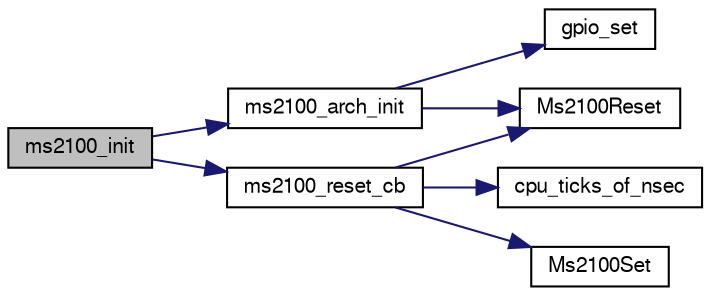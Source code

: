 digraph "ms2100_init"
{
  edge [fontname="FreeSans",fontsize="10",labelfontname="FreeSans",labelfontsize="10"];
  node [fontname="FreeSans",fontsize="10",shape=record];
  rankdir="LR";
  Node1 [label="ms2100_init",height=0.2,width=0.4,color="black", fillcolor="grey75", style="filled", fontcolor="black"];
  Node1 -> Node2 [color="midnightblue",fontsize="10",style="solid",fontname="FreeSans"];
  Node2 [label="ms2100_arch_init",height=0.2,width=0.4,color="black", fillcolor="white", style="filled",URL="$ms2100__arch_8c.html#a6c42c614481a60c538d48f9ceef25132"];
  Node2 -> Node3 [color="midnightblue",fontsize="10",style="solid",fontname="FreeSans"];
  Node3 [label="gpio_set",height=0.2,width=0.4,color="black", fillcolor="white", style="filled",URL="$chibios_2mcu__periph_2gpio__arch_8h.html#a0da8ef247730680b4ffa595d11069051",tooltip="Set a gpio output to high level. "];
  Node2 -> Node4 [color="midnightblue",fontsize="10",style="solid",fontname="FreeSans"];
  Node4 [label="Ms2100Reset",height=0.2,width=0.4,color="black", fillcolor="white", style="filled",URL="$ms2100__arch_8h.html#aa7c46e00e26b35b2215ef9b1e68c5793",tooltip="Here Reset indicates the Ms2100 is in normal state, i.e. "];
  Node1 -> Node5 [color="midnightblue",fontsize="10",style="solid",fontname="FreeSans"];
  Node5 [label="ms2100_reset_cb",height=0.2,width=0.4,color="black", fillcolor="white", style="filled",URL="$ms2100__arch_8c.html#aebb1f87ab92e583e78e79686e935e3b8",tooltip="Reset callback. "];
  Node5 -> Node6 [color="midnightblue",fontsize="10",style="solid",fontname="FreeSans"];
  Node6 [label="cpu_ticks_of_nsec",height=0.2,width=0.4,color="black", fillcolor="white", style="filled",URL="$sys__time_8h.html#ab9fdc67ec3fff3769bebcd04e7ee86c2"];
  Node5 -> Node4 [color="midnightblue",fontsize="10",style="solid",fontname="FreeSans"];
  Node5 -> Node7 [color="midnightblue",fontsize="10",style="solid",fontname="FreeSans"];
  Node7 [label="Ms2100Set",height=0.2,width=0.4,color="black", fillcolor="white", style="filled",URL="$ms2100__arch_8h.html#a08541890cc5142626b13054da3d7c804",tooltip="Here Set indicates the Ms2100 is in reset state, i.e. "];
}
